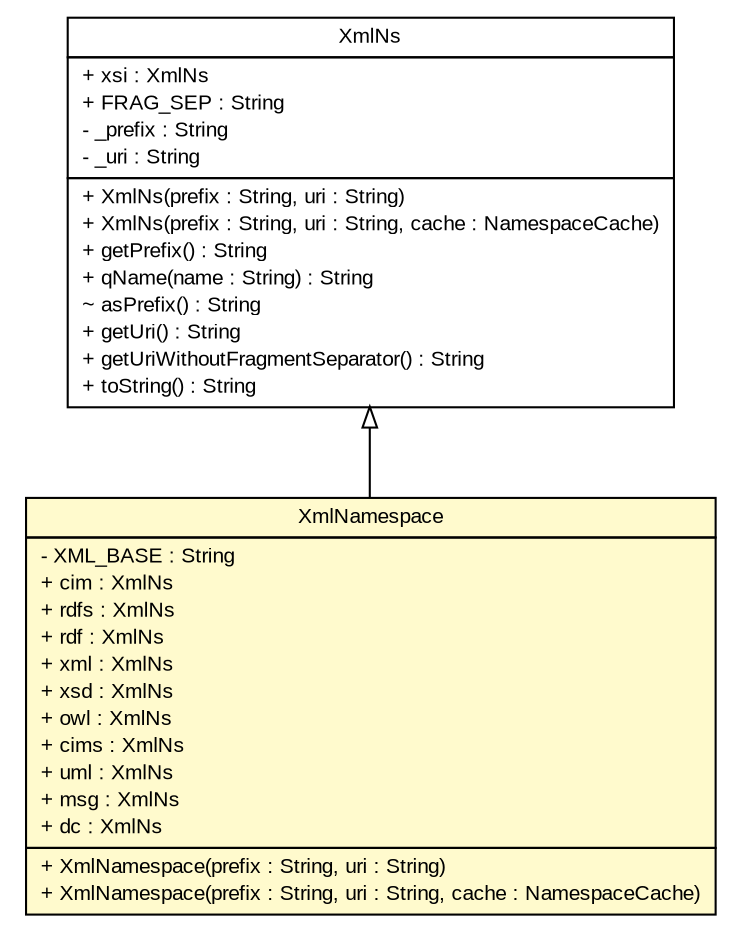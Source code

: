 #!/usr/local/bin/dot
#
# Class diagram 
# Generated by UMLGraph version R5_6_6-6-g3bdff0 (http://www.umlgraph.org/)
#

digraph G {
	edge [fontname="arial",fontsize=10,labelfontname="arial",labelfontsize=10];
	node [fontname="arial",fontsize=10,shape=plaintext];
	nodesep=0.25;
	ranksep=0.5;
	// org.tanjakostic.jcleancim.experimental.builder.rdfs.XmlNamespace
	c215884 [label=<<table title="org.tanjakostic.jcleancim.experimental.builder.rdfs.XmlNamespace" border="0" cellborder="1" cellspacing="0" cellpadding="2" port="p" bgcolor="lemonChiffon" href="./XmlNamespace.html">
		<tr><td><table border="0" cellspacing="0" cellpadding="1">
<tr><td align="center" balign="center"> XmlNamespace </td></tr>
		</table></td></tr>
		<tr><td><table border="0" cellspacing="0" cellpadding="1">
<tr><td align="left" balign="left"> - XML_BASE : String </td></tr>
<tr><td align="left" balign="left"> + cim : XmlNs </td></tr>
<tr><td align="left" balign="left"> + rdfs : XmlNs </td></tr>
<tr><td align="left" balign="left"> + rdf : XmlNs </td></tr>
<tr><td align="left" balign="left"> + xml : XmlNs </td></tr>
<tr><td align="left" balign="left"> + xsd : XmlNs </td></tr>
<tr><td align="left" balign="left"> + owl : XmlNs </td></tr>
<tr><td align="left" balign="left"> + cims : XmlNs </td></tr>
<tr><td align="left" balign="left"> + uml : XmlNs </td></tr>
<tr><td align="left" balign="left"> + msg : XmlNs </td></tr>
<tr><td align="left" balign="left"> + dc : XmlNs </td></tr>
		</table></td></tr>
		<tr><td><table border="0" cellspacing="0" cellpadding="1">
<tr><td align="left" balign="left"> + XmlNamespace(prefix : String, uri : String) </td></tr>
<tr><td align="left" balign="left"> + XmlNamespace(prefix : String, uri : String, cache : NamespaceCache) </td></tr>
		</table></td></tr>
		</table>>, URL="./XmlNamespace.html", fontname="arial", fontcolor="black", fontsize=10.0];
	// org.tanjakostic.jcleancim.xml.XmlNs
	c216158 [label=<<table title="org.tanjakostic.jcleancim.xml.XmlNs" border="0" cellborder="1" cellspacing="0" cellpadding="2" port="p" href="../../../xml/XmlNs.html">
		<tr><td><table border="0" cellspacing="0" cellpadding="1">
<tr><td align="center" balign="center"> XmlNs </td></tr>
		</table></td></tr>
		<tr><td><table border="0" cellspacing="0" cellpadding="1">
<tr><td align="left" balign="left"> + xsi : XmlNs </td></tr>
<tr><td align="left" balign="left"> + FRAG_SEP : String </td></tr>
<tr><td align="left" balign="left"> - _prefix : String </td></tr>
<tr><td align="left" balign="left"> - _uri : String </td></tr>
		</table></td></tr>
		<tr><td><table border="0" cellspacing="0" cellpadding="1">
<tr><td align="left" balign="left"> + XmlNs(prefix : String, uri : String) </td></tr>
<tr><td align="left" balign="left"> + XmlNs(prefix : String, uri : String, cache : NamespaceCache) </td></tr>
<tr><td align="left" balign="left"> + getPrefix() : String </td></tr>
<tr><td align="left" balign="left"> + qName(name : String) : String </td></tr>
<tr><td align="left" balign="left"> ~ asPrefix() : String </td></tr>
<tr><td align="left" balign="left"> + getUri() : String </td></tr>
<tr><td align="left" balign="left"> + getUriWithoutFragmentSeparator() : String </td></tr>
<tr><td align="left" balign="left"> + toString() : String </td></tr>
		</table></td></tr>
		</table>>, URL="../../../xml/XmlNs.html", fontname="arial", fontcolor="black", fontsize=10.0];
	//org.tanjakostic.jcleancim.experimental.builder.rdfs.XmlNamespace extends org.tanjakostic.jcleancim.xml.XmlNs
	c216158:p -> c215884:p [dir=back,arrowtail=empty];
}

